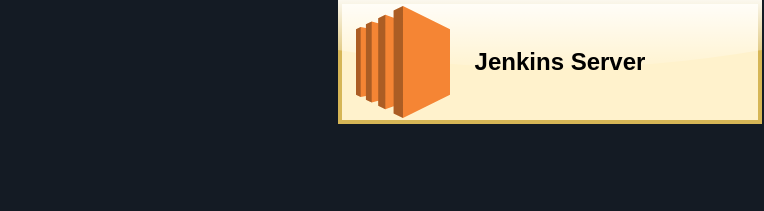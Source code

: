 <mxfile version="22.1.11" type="github">
  <diagram id="Ht1M8jgEwFfnCIfOTk4-" name="Page-1">
    <mxGraphModel dx="794" dy="430" grid="0" gridSize="10" guides="1" tooltips="1" connect="1" arrows="1" fold="1" page="1" pageScale="1" pageWidth="1169" pageHeight="827" background="#141B24" math="0" shadow="0">
      <root>
        <mxCell id="0" />
        <mxCell id="1" parent="0" />
        <mxCell id="cS69eJ1PfC67OjZ1g68_-3" value="" style="group" vertex="1" connectable="0" parent="1">
          <mxGeometry x="300" y="218" width="210" height="62" as="geometry" />
        </mxCell>
        <mxCell id="cS69eJ1PfC67OjZ1g68_-1" value="&lt;b&gt;&amp;nbsp; &amp;nbsp;Jenkins Server&lt;/b&gt;" style="rounded=0;whiteSpace=wrap;html=1;fillColor=#fff2cc;strokeColor=#d6b656;strokeWidth=2;shadow=0;glass=1;movable=1;resizable=1;rotatable=1;deletable=1;editable=1;locked=0;connectable=1;" vertex="1" parent="cS69eJ1PfC67OjZ1g68_-3">
          <mxGeometry width="210" height="60" as="geometry" />
        </mxCell>
        <mxCell id="cS69eJ1PfC67OjZ1g68_-2" value="" style="outlineConnect=0;dashed=0;verticalLabelPosition=bottom;verticalAlign=top;align=center;html=1;shape=mxgraph.aws3.ec2;fillColor=#F58534;gradientColor=none;" vertex="1" parent="cS69eJ1PfC67OjZ1g68_-3">
          <mxGeometry x="8" y="2" width="47" height="56" as="geometry" />
        </mxCell>
        <mxCell id="cS69eJ1PfC67OjZ1g68_-4" value="" style="shape=image;html=1;verticalAlign=top;verticalLabelPosition=bottom;labelBackgroundColor=#ffffff;imageAspect=0;aspect=fixed;image=https://cdn4.iconfinder.com/data/icons/socialcones/508/Gitlab-128.png" vertex="1" parent="1">
          <mxGeometry x="130" y="255" width="66.5" height="66.5" as="geometry" />
        </mxCell>
      </root>
    </mxGraphModel>
  </diagram>
</mxfile>
